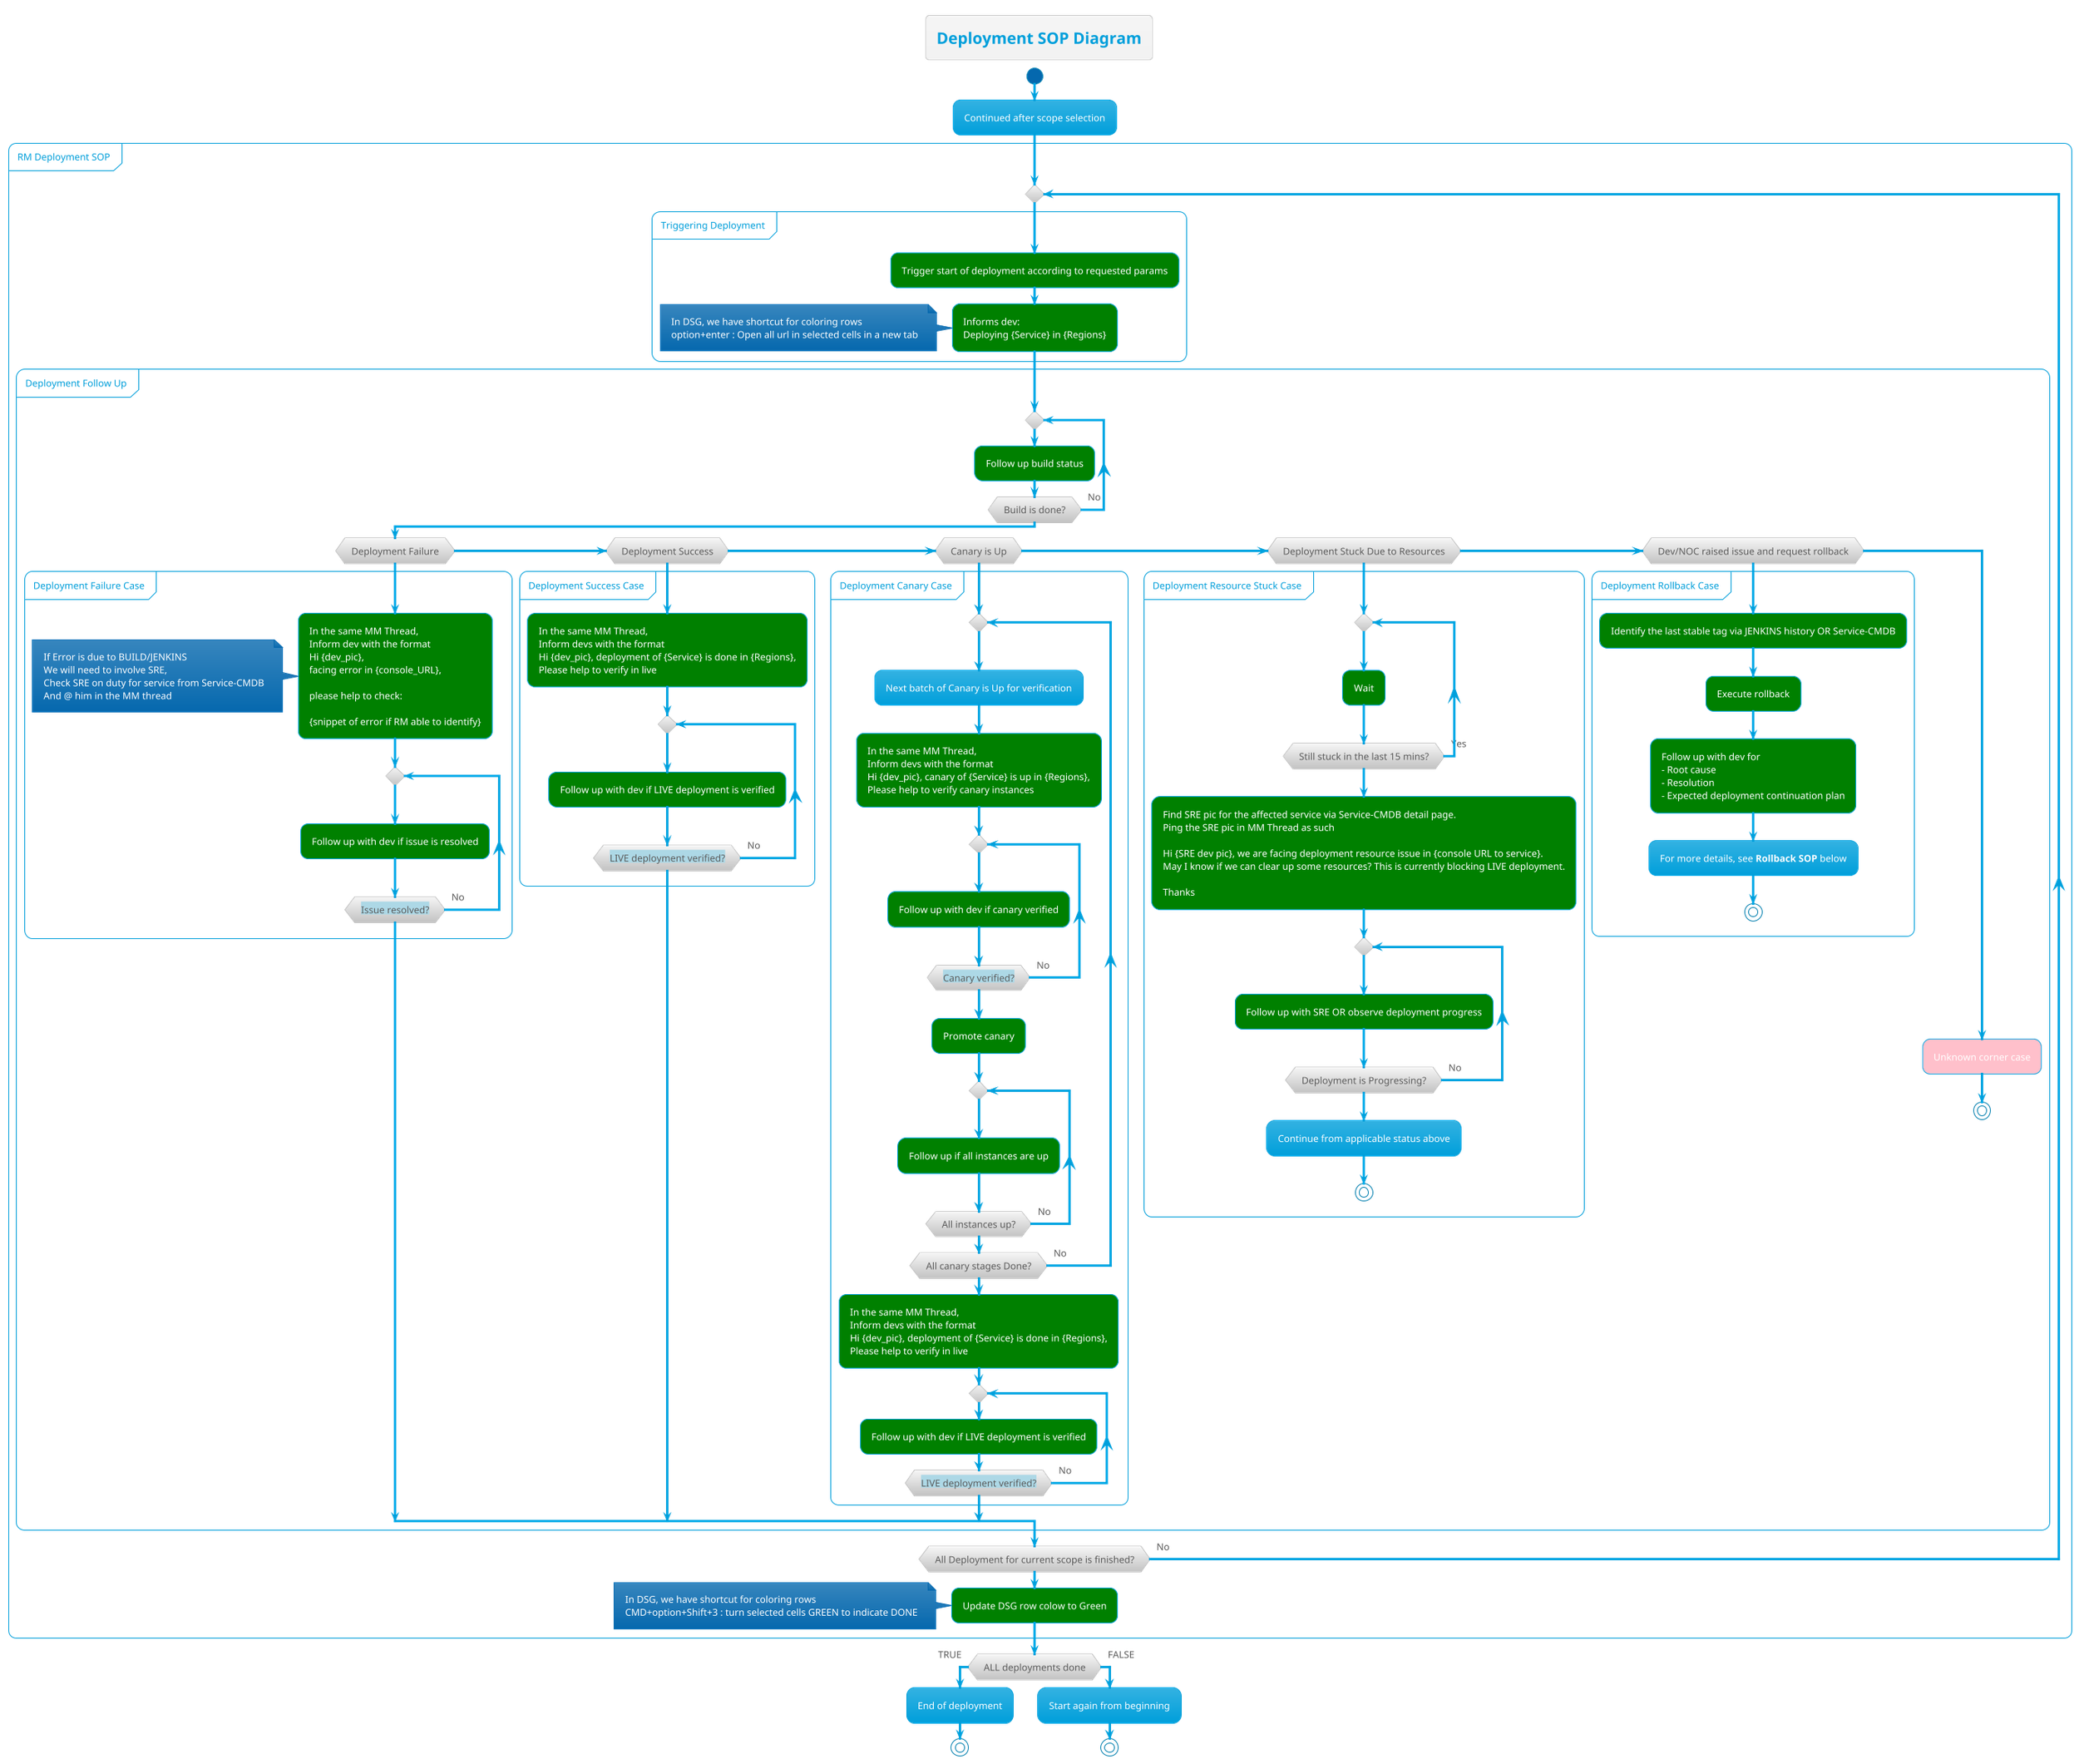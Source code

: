 @startuml
!theme bluegray
skinparam FooterFontColor black

title Deployment SOP Diagram

start

:Continued after scope selection;

partition "RM Deployment SOP" {
repeat
    partition "Triggering Deployment" {
        #Green:Trigger start of deployment according to requested params;
        #Green:Informs dev:
        Deploying {Service} in {Regions};
        note left
            In DSG, we have shortcut for coloring rows
            option+enter : Open all url in selected cells in a new tab
        end note 
    }

    partition "Deployment Follow Up" {
    repeat
        #Green:Follow up build status;
    repeat while (Build is done?) is (No)

    if (Deployment Failure) then
        partition "Deployment Failure Case" {
        #Green:In the same MM Thread,
        Inform dev with the format
        Hi {dev_pic}, 
        facing error in {console_URL},

        please help to check: 
        
        {snippet of error if RM able to identify};
        note left
            If Error is due to BUILD/JENKINS
            We will need to involve SRE,
            Check SRE on duty for service from Service-CMDB
            And @ him in the MM thread
        end note
    
        repeat
            #Green:Follow up with dev if issue is resolved;
        repeat while (<back:lightblue>Issue resolved?</back>) is (No)
        }
    elseif (Deployment Success)
        partition "Deployment Success Case" {
        #Green:In the same MM Thread,
        Inform devs with the format
        Hi {dev_pic}, deployment of {Service} is done in {Regions},
        Please help to verify in live;
    
        repeat
            #Green:Follow up with dev if LIVE deployment is verified;
        repeat while (<back:lightblue>LIVE deployment verified?</back>) is (No)
        }
    elseif (Canary is Up)
        partition "Deployment Canary Case" {
        repeat
            :Next batch of Canary is Up for verification;
            #Green:In the same MM Thread,
            Inform devs with the format
            Hi {dev_pic}, canary of {Service} is up in {Regions},
            Please help to verify canary instances;

            repeat
                #Green:Follow up with dev if canary verified;
            repeat while (<back:lightblue>Canary verified?</back>) is (No)

            #Green:Promote canary;
            repeat
                #Green:Follow up if all instances are up;
            repeat while (All instances up?) is (No)

        repeat while(All canary stages Done?) is (No)

        #Green:In the same MM Thread,
        Inform devs with the format
        Hi {dev_pic}, deployment of {Service} is done in {Regions},
        Please help to verify in live;

        repeat
            #Green:Follow up with dev if LIVE deployment is verified;
        repeat while (<back:lightblue>LIVE deployment verified?</back>) is (No)
        }
    elseif (Deployment Stuck Due to Resources)
        partition "Deployment Resource Stuck Case" {
        repeat
            #Green:Wait;
        repeat while(Still stuck in the last 15 mins?) is (Yes)
        #Green:Find SRE pic for the affected service via Service-CMDB detail page.
        Ping the SRE pic in MM Thread as such
        
        Hi {SRE dev pic}, we are facing deployment resource issue in {console URL to service}.
        May I know if we can clear up some resources? This is currently blocking LIVE deployment.
        
        Thanks;
    
        repeat
            #Green:Follow up with SRE OR observe deployment progress;
        repeat while(Deployment is Progressing?) is (No)

        :Continue from applicable status above;
        stop
        }
    elseif (Dev/NOC raised issue and request rollback)
        partition "Deployment Rollback Case" {
        #Green:Identify the last stable tag via JENKINS history OR Service-CMDB;
        #Green:Execute rollback;
        #Green:Follow up with dev for
        - Root cause
        - Resolution
        - Expected deployment continuation plan;
        :For more details, see <b>Rollback SOP</b> below;
        stop 
        }
    else
        #Pink:Unknown corner case;
        stop
    endif
    }

repeat while(All Deployment for current scope is finished?) is (No)

#Green:Update DSG row colow to Green;
note left
    In DSG, we have shortcut for coloring rows
    CMD+option+Shift+3 : turn selected cells GREEN to indicate DONE
end note 
}

if (ALL deployments done) then (TRUE)
    :End of deployment;
    stop
else (FALSE)
    :Start again from beginning;
    stop
endif

@enduml